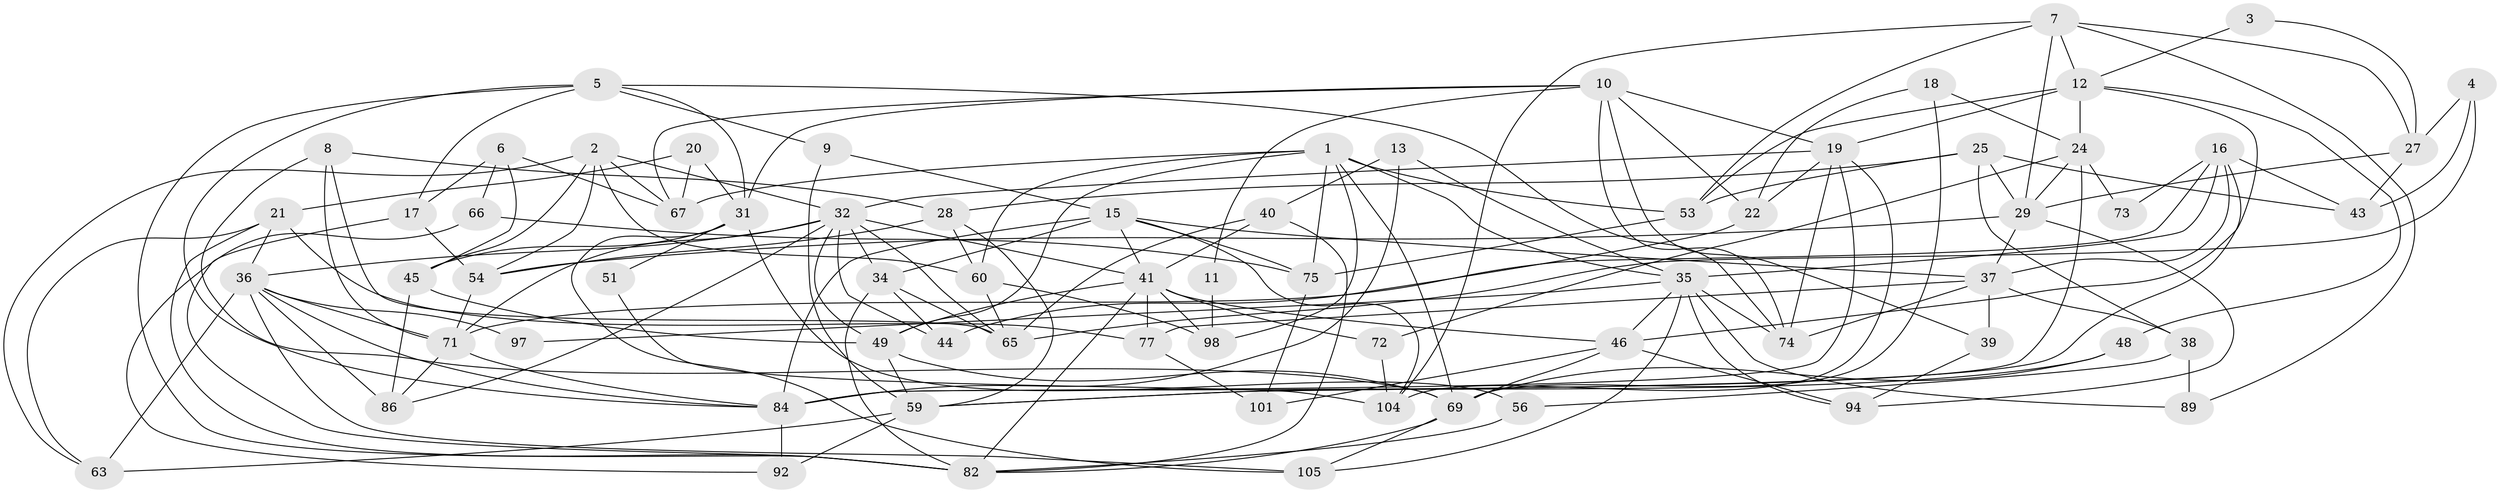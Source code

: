 // original degree distribution, {4: 0.35454545454545455, 2: 0.11818181818181818, 3: 0.2636363636363636, 5: 0.12727272727272726, 6: 0.06363636363636363, 7: 0.05454545454545454, 9: 0.00909090909090909, 8: 0.00909090909090909}
// Generated by graph-tools (version 1.1) at 2025/42/03/06/25 10:42:01]
// undirected, 70 vertices, 174 edges
graph export_dot {
graph [start="1"]
  node [color=gray90,style=filled];
  1 [super="+14"];
  2 [super="+23"];
  3;
  4;
  5 [super="+42"];
  6 [super="+47"];
  7 [super="+108"];
  8 [super="+26"];
  9;
  10 [super="+78"];
  11;
  12 [super="+62"];
  13 [super="+80"];
  15 [super="+50"];
  16 [super="+33"];
  17;
  18;
  19 [super="+93"];
  20 [super="+91"];
  21 [super="+110"];
  22;
  24 [super="+109"];
  25;
  27 [super="+30"];
  28 [super="+96"];
  29 [super="+106"];
  31;
  32 [super="+83"];
  34 [super="+61"];
  35 [super="+52"];
  36 [super="+99"];
  37 [super="+64"];
  38 [super="+90"];
  39 [super="+88"];
  40;
  41 [super="+70"];
  43;
  44 [super="+79"];
  45 [super="+57"];
  46 [super="+55"];
  48;
  49;
  51;
  53 [super="+107"];
  54 [super="+58"];
  56;
  59 [super="+85"];
  60 [super="+81"];
  63;
  65 [super="+68"];
  66;
  67;
  69 [super="+76"];
  71 [super="+102"];
  72;
  73;
  74 [super="+87"];
  75 [super="+100"];
  77;
  82 [super="+103"];
  84 [super="+95"];
  86;
  89;
  92;
  94;
  97;
  98;
  101;
  104;
  105;
  1 -- 60;
  1 -- 53;
  1 -- 35;
  1 -- 98;
  1 -- 67;
  1 -- 49;
  1 -- 69;
  1 -- 75;
  2 -- 63;
  2 -- 32;
  2 -- 67;
  2 -- 60;
  2 -- 45;
  2 -- 54;
  3 -- 27;
  3 -- 12;
  4 -- 65;
  4 -- 43;
  4 -- 27;
  5 -- 17;
  5 -- 31;
  5 -- 84;
  5 -- 9;
  5 -- 74;
  5 -- 82;
  6 -- 67;
  6 -- 17;
  6 -- 66;
  6 -- 45;
  7 -- 27;
  7 -- 89;
  7 -- 104;
  7 -- 53;
  7 -- 12;
  7 -- 29;
  8 -- 69;
  8 -- 71 [weight=2];
  8 -- 65;
  8 -- 28;
  9 -- 15;
  9 -- 59;
  10 -- 22;
  10 -- 11;
  10 -- 31;
  10 -- 39;
  10 -- 19;
  10 -- 67;
  10 -- 74;
  11 -- 98;
  12 -- 48;
  12 -- 53;
  12 -- 19;
  12 -- 24;
  12 -- 46;
  13 -- 40;
  13 -- 35;
  13 -- 84;
  15 -- 34 [weight=2];
  15 -- 75;
  15 -- 104;
  15 -- 84;
  15 -- 41;
  15 -- 37;
  16 -- 37;
  16 -- 43;
  16 -- 73;
  16 -- 59;
  16 -- 71;
  16 -- 35;
  17 -- 54;
  17 -- 82;
  18 -- 24;
  18 -- 69;
  18 -- 22;
  19 -- 104;
  19 -- 74 [weight=2];
  19 -- 32;
  19 -- 84;
  19 -- 22;
  20 -- 31;
  20 -- 67;
  20 -- 21;
  21 -- 63;
  21 -- 82;
  21 -- 36;
  21 -- 77;
  22 -- 44;
  24 -- 84;
  24 -- 72;
  24 -- 73;
  24 -- 29;
  25 -- 43;
  25 -- 53;
  25 -- 38;
  25 -- 29;
  25 -- 28;
  27 -- 43;
  27 -- 29;
  28 -- 54;
  28 -- 59;
  28 -- 60;
  29 -- 54;
  29 -- 37;
  29 -- 94;
  31 -- 51;
  31 -- 56;
  31 -- 105;
  31 -- 45;
  32 -- 71;
  32 -- 44;
  32 -- 49;
  32 -- 86;
  32 -- 41;
  32 -- 36;
  32 -- 65;
  32 -- 34;
  34 -- 82;
  34 -- 44;
  34 -- 65;
  35 -- 105;
  35 -- 46;
  35 -- 97;
  35 -- 89;
  35 -- 74;
  35 -- 94;
  36 -- 71;
  36 -- 63;
  36 -- 105;
  36 -- 84;
  36 -- 97;
  36 -- 86;
  37 -- 38;
  37 -- 77;
  37 -- 74;
  37 -- 39;
  38 -- 56;
  38 -- 89;
  39 -- 94;
  40 -- 65;
  40 -- 82;
  40 -- 41;
  41 -- 72;
  41 -- 49;
  41 -- 46;
  41 -- 98;
  41 -- 77;
  41 -- 82;
  45 -- 49;
  45 -- 86;
  46 -- 69;
  46 -- 94;
  46 -- 101;
  48 -- 69;
  48 -- 59;
  49 -- 59;
  49 -- 69;
  51 -- 104;
  53 -- 75;
  54 -- 71;
  56 -- 82;
  59 -- 92;
  59 -- 63;
  60 -- 65;
  60 -- 98;
  66 -- 92;
  66 -- 75;
  69 -- 105;
  69 -- 82;
  71 -- 84;
  71 -- 86;
  72 -- 104;
  75 -- 101;
  77 -- 101;
  84 -- 92;
}
